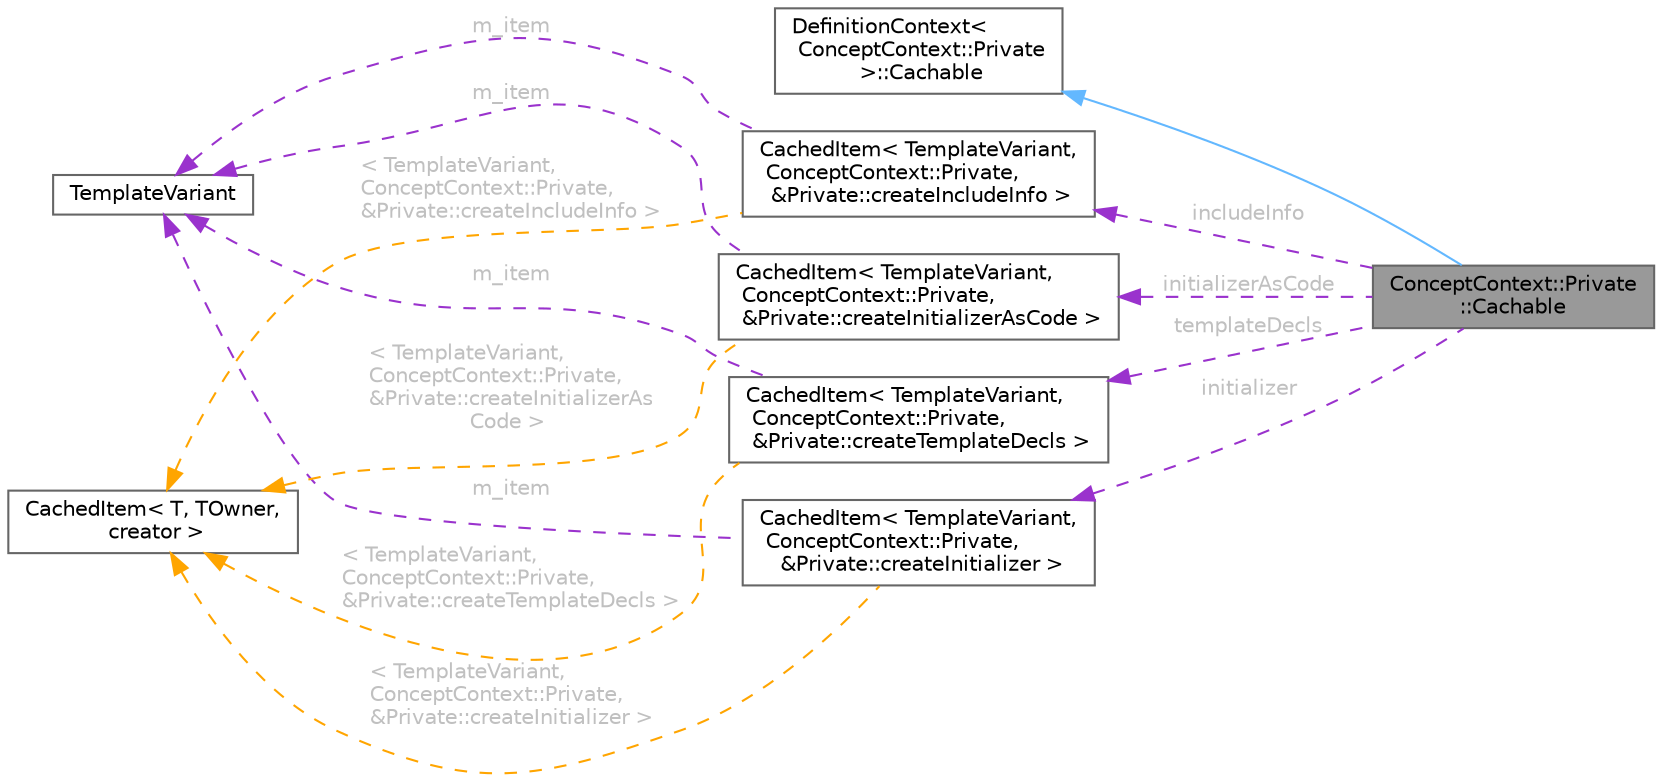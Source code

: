 digraph "ConceptContext::Private::Cachable"
{
 // INTERACTIVE_SVG=YES
 // LATEX_PDF_SIZE
  bgcolor="transparent";
  edge [fontname=Helvetica,fontsize=10,labelfontname=Helvetica,labelfontsize=10];
  node [fontname=Helvetica,fontsize=10,shape=box,height=0.2,width=0.4];
  rankdir="LR";
  Node1 [id="Node000001",label="ConceptContext::Private\l::Cachable",height=0.2,width=0.4,color="gray40", fillcolor="grey60", style="filled", fontcolor="black",tooltip=" "];
  Node2 -> Node1 [id="edge1_Node000001_Node000002",dir="back",color="steelblue1",style="solid",tooltip=" "];
  Node2 [id="Node000002",label="DefinitionContext\<\l ConceptContext::Private\l \>::Cachable",height=0.2,width=0.4,color="gray40", fillcolor="white", style="filled",tooltip=" "];
  Node3 -> Node1 [id="edge2_Node000001_Node000003",dir="back",color="darkorchid3",style="dashed",tooltip=" ",label=" includeInfo",fontcolor="grey" ];
  Node3 [id="Node000003",label="CachedItem\< TemplateVariant,\l ConceptContext::Private,\l &Private::createIncludeInfo \>",height=0.2,width=0.4,color="gray40", fillcolor="white", style="filled",URL="$d7/dc1/class_cached_item.html",tooltip=" "];
  Node4 -> Node3 [id="edge3_Node000003_Node000004",dir="back",color="darkorchid3",style="dashed",tooltip=" ",label=" m_item",fontcolor="grey" ];
  Node4 [id="Node000004",label="TemplateVariant",height=0.2,width=0.4,color="gray40", fillcolor="white", style="filled",URL="$d1/dba/class_template_variant.html",tooltip="Variant type which can hold one value of a fixed set of types."];
  Node5 -> Node3 [id="edge4_Node000003_Node000005",dir="back",color="orange",style="dashed",tooltip=" ",label=" \< TemplateVariant,\l ConceptContext::Private,\l &Private::createIncludeInfo \>",fontcolor="grey" ];
  Node5 [id="Node000005",label="CachedItem\< T, TOwner,\l creator \>",height=0.2,width=0.4,color="gray40", fillcolor="white", style="filled",URL="$d7/dc1/class_cached_item.html",tooltip="Wrapper for data that needs to be cached."];
  Node6 -> Node1 [id="edge5_Node000001_Node000006",dir="back",color="darkorchid3",style="dashed",tooltip=" ",label=" templateDecls",fontcolor="grey" ];
  Node6 [id="Node000006",label="CachedItem\< TemplateVariant,\l ConceptContext::Private,\l &Private::createTemplateDecls \>",height=0.2,width=0.4,color="gray40", fillcolor="white", style="filled",URL="$d7/dc1/class_cached_item.html",tooltip=" "];
  Node4 -> Node6 [id="edge6_Node000006_Node000004",dir="back",color="darkorchid3",style="dashed",tooltip=" ",label=" m_item",fontcolor="grey" ];
  Node5 -> Node6 [id="edge7_Node000006_Node000005",dir="back",color="orange",style="dashed",tooltip=" ",label=" \< TemplateVariant,\l ConceptContext::Private,\l &Private::createTemplateDecls \>",fontcolor="grey" ];
  Node7 -> Node1 [id="edge8_Node000001_Node000007",dir="back",color="darkorchid3",style="dashed",tooltip=" ",label=" initializer",fontcolor="grey" ];
  Node7 [id="Node000007",label="CachedItem\< TemplateVariant,\l ConceptContext::Private,\l &Private::createInitializer \>",height=0.2,width=0.4,color="gray40", fillcolor="white", style="filled",URL="$d7/dc1/class_cached_item.html",tooltip=" "];
  Node4 -> Node7 [id="edge9_Node000007_Node000004",dir="back",color="darkorchid3",style="dashed",tooltip=" ",label=" m_item",fontcolor="grey" ];
  Node5 -> Node7 [id="edge10_Node000007_Node000005",dir="back",color="orange",style="dashed",tooltip=" ",label=" \< TemplateVariant,\l ConceptContext::Private,\l &Private::createInitializer \>",fontcolor="grey" ];
  Node8 -> Node1 [id="edge11_Node000001_Node000008",dir="back",color="darkorchid3",style="dashed",tooltip=" ",label=" initializerAsCode",fontcolor="grey" ];
  Node8 [id="Node000008",label="CachedItem\< TemplateVariant,\l ConceptContext::Private,\l &Private::createInitializerAsCode \>",height=0.2,width=0.4,color="gray40", fillcolor="white", style="filled",URL="$d7/dc1/class_cached_item.html",tooltip=" "];
  Node4 -> Node8 [id="edge12_Node000008_Node000004",dir="back",color="darkorchid3",style="dashed",tooltip=" ",label=" m_item",fontcolor="grey" ];
  Node5 -> Node8 [id="edge13_Node000008_Node000005",dir="back",color="orange",style="dashed",tooltip=" ",label=" \< TemplateVariant,\l ConceptContext::Private,\l &Private::createInitializerAs\lCode \>",fontcolor="grey" ];
}
